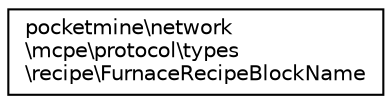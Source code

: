 digraph "Graphical Class Hierarchy"
{
 // INTERACTIVE_SVG=YES
 // LATEX_PDF_SIZE
  edge [fontname="Helvetica",fontsize="10",labelfontname="Helvetica",labelfontsize="10"];
  node [fontname="Helvetica",fontsize="10",shape=record];
  rankdir="LR";
  Node0 [label="pocketmine\\network\l\\mcpe\\protocol\\types\l\\recipe\\FurnaceRecipeBlockName",height=0.2,width=0.4,color="black", fillcolor="white", style="filled",URL="$d6/d97/classpocketmine_1_1network_1_1mcpe_1_1protocol_1_1types_1_1recipe_1_1_furnace_recipe_block_name.html",tooltip=" "];
}

